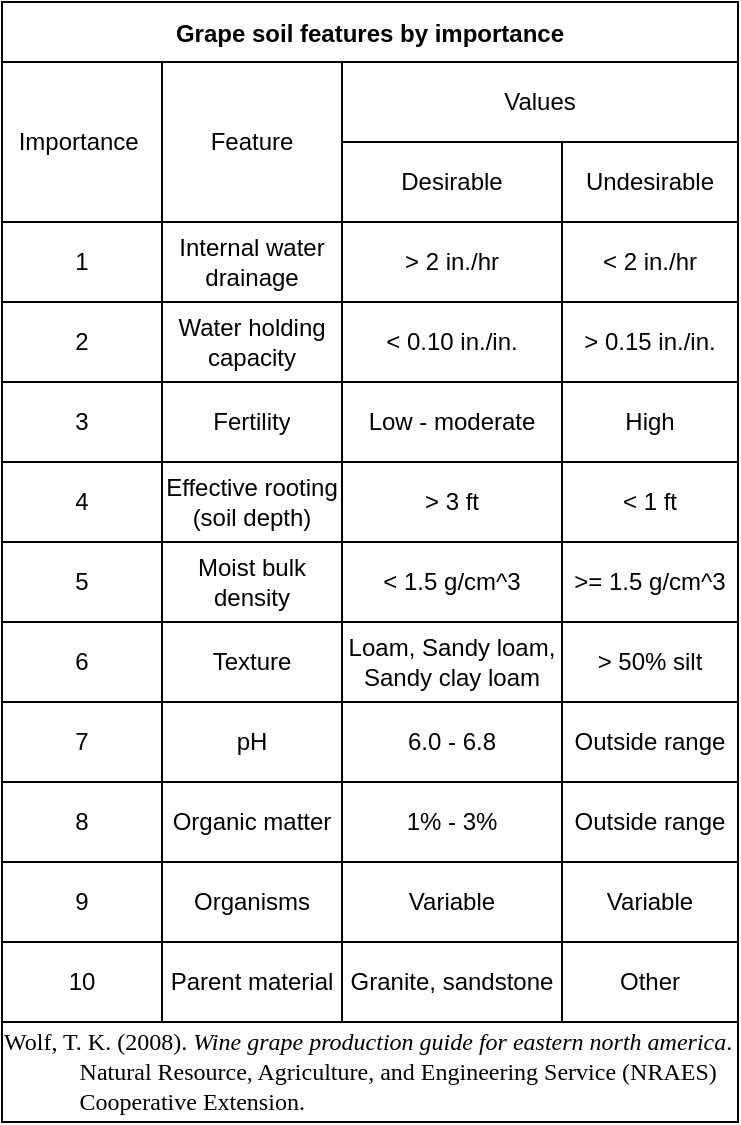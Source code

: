 <mxfile version="16.5.6" type="github">
  <diagram id="1BeaNvFZOrJ4yZ1JKT3H" name="Page-1">
    <mxGraphModel dx="1346" dy="620" grid="1" gridSize="10" guides="1" tooltips="1" connect="1" arrows="1" fold="1" page="0" pageScale="1" pageWidth="850" pageHeight="1100" math="0" shadow="0">
      <root>
        <mxCell id="0" />
        <mxCell id="1" parent="0" />
        <mxCell id="0N3fPxSNlgeO_tsuWIb--37" value="Grape soil features by importance" style="shape=table;startSize=30;container=1;collapsible=0;childLayout=tableLayout;fontStyle=1;align=center;" vertex="1" parent="1">
          <mxGeometry x="-50" y="40" width="368" height="560" as="geometry" />
        </mxCell>
        <mxCell id="0N3fPxSNlgeO_tsuWIb--38" value="" style="shape=tableRow;horizontal=0;startSize=0;swimlaneHead=0;swimlaneBody=0;top=0;left=0;bottom=0;right=0;collapsible=0;dropTarget=0;fillColor=none;points=[[0,0.5],[1,0.5]];portConstraint=eastwest;" vertex="1" parent="0N3fPxSNlgeO_tsuWIb--37">
          <mxGeometry y="30" width="368" height="40" as="geometry" />
        </mxCell>
        <mxCell id="0N3fPxSNlgeO_tsuWIb--99" value="&lt;span style=&quot;color: rgb(0, 0, 0); font-family: helvetica; font-size: 12px; font-style: normal; font-weight: normal; letter-spacing: normal; text-align: center; text-indent: 0px; text-transform: none; word-spacing: 0px; background-color: rgb(255, 255, 255); text-decoration: none; display: inline; float: none;&quot;&gt;Importance&amp;nbsp;&lt;/span&gt;" style="shape=partialRectangle;html=1;whiteSpace=wrap;connectable=0;fillColor=none;top=0;left=0;bottom=0;right=0;overflow=hidden;rowspan=2;colspan=1;" vertex="1" parent="0N3fPxSNlgeO_tsuWIb--38">
          <mxGeometry width="80" height="80" as="geometry">
            <mxRectangle width="80" height="40" as="alternateBounds" />
          </mxGeometry>
        </mxCell>
        <mxCell id="0N3fPxSNlgeO_tsuWIb--39" value="Feature" style="shape=partialRectangle;html=1;whiteSpace=wrap;connectable=0;fillColor=none;top=0;left=0;bottom=0;right=0;overflow=hidden;rowspan=2;colspan=1;" vertex="1" parent="0N3fPxSNlgeO_tsuWIb--38">
          <mxGeometry x="80" width="90" height="80" as="geometry">
            <mxRectangle width="90" height="40" as="alternateBounds" />
          </mxGeometry>
        </mxCell>
        <mxCell id="0N3fPxSNlgeO_tsuWIb--40" value="Values" style="shape=partialRectangle;html=1;whiteSpace=wrap;connectable=0;fillColor=none;top=0;left=0;bottom=0;right=0;overflow=hidden;rowspan=1;colspan=2;" vertex="1" parent="0N3fPxSNlgeO_tsuWIb--38">
          <mxGeometry x="170" width="198" height="40" as="geometry">
            <mxRectangle width="110" height="40" as="alternateBounds" />
          </mxGeometry>
        </mxCell>
        <mxCell id="0N3fPxSNlgeO_tsuWIb--86" style="shape=partialRectangle;html=1;whiteSpace=wrap;connectable=0;fillColor=none;top=0;left=0;bottom=0;right=0;overflow=hidden;" vertex="1" visible="0" parent="0N3fPxSNlgeO_tsuWIb--38">
          <mxGeometry x="280" width="88" height="40" as="geometry">
            <mxRectangle width="88" height="40" as="alternateBounds" />
          </mxGeometry>
        </mxCell>
        <mxCell id="0N3fPxSNlgeO_tsuWIb--94" style="shape=tableRow;horizontal=0;startSize=0;swimlaneHead=0;swimlaneBody=0;top=0;left=0;bottom=0;right=0;collapsible=0;dropTarget=0;fillColor=none;points=[[0,0.5],[1,0.5]];portConstraint=eastwest;" vertex="1" parent="0N3fPxSNlgeO_tsuWIb--37">
          <mxGeometry y="70" width="368" height="40" as="geometry" />
        </mxCell>
        <mxCell id="0N3fPxSNlgeO_tsuWIb--100" style="shape=partialRectangle;html=1;whiteSpace=wrap;connectable=0;fillColor=none;top=0;left=0;bottom=0;right=0;overflow=hidden;" vertex="1" visible="0" parent="0N3fPxSNlgeO_tsuWIb--94">
          <mxGeometry width="80" height="40" as="geometry">
            <mxRectangle width="80" height="40" as="alternateBounds" />
          </mxGeometry>
        </mxCell>
        <mxCell id="0N3fPxSNlgeO_tsuWIb--95" style="shape=partialRectangle;html=1;whiteSpace=wrap;connectable=0;fillColor=none;top=0;left=0;bottom=0;right=0;overflow=hidden;" vertex="1" visible="0" parent="0N3fPxSNlgeO_tsuWIb--94">
          <mxGeometry x="80" width="90" height="40" as="geometry">
            <mxRectangle width="90" height="40" as="alternateBounds" />
          </mxGeometry>
        </mxCell>
        <mxCell id="0N3fPxSNlgeO_tsuWIb--96" value="Desirable" style="shape=partialRectangle;html=1;whiteSpace=wrap;connectable=0;fillColor=none;top=0;left=0;bottom=0;right=0;overflow=hidden;" vertex="1" parent="0N3fPxSNlgeO_tsuWIb--94">
          <mxGeometry x="170" width="110" height="40" as="geometry">
            <mxRectangle width="110" height="40" as="alternateBounds" />
          </mxGeometry>
        </mxCell>
        <mxCell id="0N3fPxSNlgeO_tsuWIb--97" value="Undesirable" style="shape=partialRectangle;html=1;whiteSpace=wrap;connectable=0;fillColor=none;top=0;left=0;bottom=0;right=0;overflow=hidden;" vertex="1" parent="0N3fPxSNlgeO_tsuWIb--94">
          <mxGeometry x="280" width="88" height="40" as="geometry">
            <mxRectangle width="88" height="40" as="alternateBounds" />
          </mxGeometry>
        </mxCell>
        <mxCell id="0N3fPxSNlgeO_tsuWIb--42" value="" style="shape=tableRow;horizontal=0;startSize=0;swimlaneHead=0;swimlaneBody=0;top=0;left=0;bottom=0;right=0;collapsible=0;dropTarget=0;fillColor=none;points=[[0,0.5],[1,0.5]];portConstraint=eastwest;" vertex="1" parent="0N3fPxSNlgeO_tsuWIb--37">
          <mxGeometry y="110" width="368" height="40" as="geometry" />
        </mxCell>
        <mxCell id="0N3fPxSNlgeO_tsuWIb--101" value="1" style="shape=partialRectangle;html=1;whiteSpace=wrap;connectable=0;fillColor=none;top=0;left=0;bottom=0;right=0;overflow=hidden;" vertex="1" parent="0N3fPxSNlgeO_tsuWIb--42">
          <mxGeometry width="80" height="40" as="geometry">
            <mxRectangle width="80" height="40" as="alternateBounds" />
          </mxGeometry>
        </mxCell>
        <mxCell id="0N3fPxSNlgeO_tsuWIb--43" value="Internal water drainage" style="shape=partialRectangle;html=1;whiteSpace=wrap;connectable=0;fillColor=none;top=0;left=0;bottom=0;right=0;overflow=hidden;" vertex="1" parent="0N3fPxSNlgeO_tsuWIb--42">
          <mxGeometry x="80" width="90" height="40" as="geometry">
            <mxRectangle width="90" height="40" as="alternateBounds" />
          </mxGeometry>
        </mxCell>
        <mxCell id="0N3fPxSNlgeO_tsuWIb--44" value="&amp;gt; 2 in./hr" style="shape=partialRectangle;html=1;whiteSpace=wrap;connectable=0;fillColor=none;top=0;left=0;bottom=0;right=0;overflow=hidden;" vertex="1" parent="0N3fPxSNlgeO_tsuWIb--42">
          <mxGeometry x="170" width="110" height="40" as="geometry">
            <mxRectangle width="110" height="40" as="alternateBounds" />
          </mxGeometry>
        </mxCell>
        <mxCell id="0N3fPxSNlgeO_tsuWIb--87" value="&lt;span&gt;&amp;lt; 2 in./hr&lt;/span&gt;" style="shape=partialRectangle;html=1;whiteSpace=wrap;connectable=0;fillColor=none;top=0;left=0;bottom=0;right=0;overflow=hidden;" vertex="1" parent="0N3fPxSNlgeO_tsuWIb--42">
          <mxGeometry x="280" width="88" height="40" as="geometry">
            <mxRectangle width="88" height="40" as="alternateBounds" />
          </mxGeometry>
        </mxCell>
        <mxCell id="0N3fPxSNlgeO_tsuWIb--46" value="" style="shape=tableRow;horizontal=0;startSize=0;swimlaneHead=0;swimlaneBody=0;top=0;left=0;bottom=0;right=0;collapsible=0;dropTarget=0;fillColor=none;points=[[0,0.5],[1,0.5]];portConstraint=eastwest;" vertex="1" parent="0N3fPxSNlgeO_tsuWIb--37">
          <mxGeometry y="150" width="368" height="40" as="geometry" />
        </mxCell>
        <mxCell id="0N3fPxSNlgeO_tsuWIb--102" value="2" style="shape=partialRectangle;html=1;whiteSpace=wrap;connectable=0;fillColor=none;top=0;left=0;bottom=0;right=0;overflow=hidden;" vertex="1" parent="0N3fPxSNlgeO_tsuWIb--46">
          <mxGeometry width="80" height="40" as="geometry">
            <mxRectangle width="80" height="40" as="alternateBounds" />
          </mxGeometry>
        </mxCell>
        <mxCell id="0N3fPxSNlgeO_tsuWIb--47" value="Water holding capacity" style="shape=partialRectangle;html=1;whiteSpace=wrap;connectable=0;fillColor=none;top=0;left=0;bottom=0;right=0;overflow=hidden;" vertex="1" parent="0N3fPxSNlgeO_tsuWIb--46">
          <mxGeometry x="80" width="90" height="40" as="geometry">
            <mxRectangle width="90" height="40" as="alternateBounds" />
          </mxGeometry>
        </mxCell>
        <mxCell id="0N3fPxSNlgeO_tsuWIb--48" value="&amp;lt; 0.10 in./in." style="shape=partialRectangle;html=1;whiteSpace=wrap;connectable=0;fillColor=none;top=0;left=0;bottom=0;right=0;overflow=hidden;" vertex="1" parent="0N3fPxSNlgeO_tsuWIb--46">
          <mxGeometry x="170" width="110" height="40" as="geometry">
            <mxRectangle width="110" height="40" as="alternateBounds" />
          </mxGeometry>
        </mxCell>
        <mxCell id="0N3fPxSNlgeO_tsuWIb--88" value="&amp;gt; 0.15 in./in." style="shape=partialRectangle;html=1;whiteSpace=wrap;connectable=0;fillColor=none;top=0;left=0;bottom=0;right=0;overflow=hidden;" vertex="1" parent="0N3fPxSNlgeO_tsuWIb--46">
          <mxGeometry x="280" width="88" height="40" as="geometry">
            <mxRectangle width="88" height="40" as="alternateBounds" />
          </mxGeometry>
        </mxCell>
        <mxCell id="0N3fPxSNlgeO_tsuWIb--50" value="" style="shape=tableRow;horizontal=0;startSize=0;swimlaneHead=0;swimlaneBody=0;top=0;left=0;bottom=0;right=0;collapsible=0;dropTarget=0;fillColor=none;points=[[0,0.5],[1,0.5]];portConstraint=eastwest;" vertex="1" parent="0N3fPxSNlgeO_tsuWIb--37">
          <mxGeometry y="190" width="368" height="40" as="geometry" />
        </mxCell>
        <mxCell id="0N3fPxSNlgeO_tsuWIb--103" value="3" style="shape=partialRectangle;html=1;whiteSpace=wrap;connectable=0;fillColor=none;top=0;left=0;bottom=0;right=0;overflow=hidden;" vertex="1" parent="0N3fPxSNlgeO_tsuWIb--50">
          <mxGeometry width="80" height="40" as="geometry">
            <mxRectangle width="80" height="40" as="alternateBounds" />
          </mxGeometry>
        </mxCell>
        <mxCell id="0N3fPxSNlgeO_tsuWIb--51" value="Fertility" style="shape=partialRectangle;html=1;whiteSpace=wrap;connectable=0;fillColor=none;top=0;left=0;bottom=0;right=0;overflow=hidden;" vertex="1" parent="0N3fPxSNlgeO_tsuWIb--50">
          <mxGeometry x="80" width="90" height="40" as="geometry">
            <mxRectangle width="90" height="40" as="alternateBounds" />
          </mxGeometry>
        </mxCell>
        <mxCell id="0N3fPxSNlgeO_tsuWIb--52" value="Low - moderate" style="shape=partialRectangle;html=1;whiteSpace=wrap;connectable=0;fillColor=none;top=0;left=0;bottom=0;right=0;overflow=hidden;" vertex="1" parent="0N3fPxSNlgeO_tsuWIb--50">
          <mxGeometry x="170" width="110" height="40" as="geometry">
            <mxRectangle width="110" height="40" as="alternateBounds" />
          </mxGeometry>
        </mxCell>
        <mxCell id="0N3fPxSNlgeO_tsuWIb--89" value="High" style="shape=partialRectangle;html=1;whiteSpace=wrap;connectable=0;fillColor=none;top=0;left=0;bottom=0;right=0;overflow=hidden;" vertex="1" parent="0N3fPxSNlgeO_tsuWIb--50">
          <mxGeometry x="280" width="88" height="40" as="geometry">
            <mxRectangle width="88" height="40" as="alternateBounds" />
          </mxGeometry>
        </mxCell>
        <mxCell id="0N3fPxSNlgeO_tsuWIb--54" value="" style="shape=tableRow;horizontal=0;startSize=0;swimlaneHead=0;swimlaneBody=0;top=0;left=0;bottom=0;right=0;collapsible=0;dropTarget=0;fillColor=none;points=[[0,0.5],[1,0.5]];portConstraint=eastwest;" vertex="1" parent="0N3fPxSNlgeO_tsuWIb--37">
          <mxGeometry y="230" width="368" height="40" as="geometry" />
        </mxCell>
        <mxCell id="0N3fPxSNlgeO_tsuWIb--104" value="4" style="shape=partialRectangle;html=1;whiteSpace=wrap;connectable=0;fillColor=none;top=0;left=0;bottom=0;right=0;overflow=hidden;" vertex="1" parent="0N3fPxSNlgeO_tsuWIb--54">
          <mxGeometry width="80" height="40" as="geometry">
            <mxRectangle width="80" height="40" as="alternateBounds" />
          </mxGeometry>
        </mxCell>
        <mxCell id="0N3fPxSNlgeO_tsuWIb--55" value="Effective rooting (soil depth)" style="shape=partialRectangle;html=1;whiteSpace=wrap;connectable=0;fillColor=none;top=0;left=0;bottom=0;right=0;overflow=hidden;" vertex="1" parent="0N3fPxSNlgeO_tsuWIb--54">
          <mxGeometry x="80" width="90" height="40" as="geometry">
            <mxRectangle width="90" height="40" as="alternateBounds" />
          </mxGeometry>
        </mxCell>
        <mxCell id="0N3fPxSNlgeO_tsuWIb--56" value="&amp;gt; 3 ft" style="shape=partialRectangle;html=1;whiteSpace=wrap;connectable=0;fillColor=none;top=0;left=0;bottom=0;right=0;overflow=hidden;" vertex="1" parent="0N3fPxSNlgeO_tsuWIb--54">
          <mxGeometry x="170" width="110" height="40" as="geometry">
            <mxRectangle width="110" height="40" as="alternateBounds" />
          </mxGeometry>
        </mxCell>
        <mxCell id="0N3fPxSNlgeO_tsuWIb--90" value="&amp;lt; 1 ft" style="shape=partialRectangle;html=1;whiteSpace=wrap;connectable=0;fillColor=none;top=0;left=0;bottom=0;right=0;overflow=hidden;" vertex="1" parent="0N3fPxSNlgeO_tsuWIb--54">
          <mxGeometry x="280" width="88" height="40" as="geometry">
            <mxRectangle width="88" height="40" as="alternateBounds" />
          </mxGeometry>
        </mxCell>
        <mxCell id="0N3fPxSNlgeO_tsuWIb--58" value="" style="shape=tableRow;horizontal=0;startSize=0;swimlaneHead=0;swimlaneBody=0;top=0;left=0;bottom=0;right=0;collapsible=0;dropTarget=0;fillColor=none;points=[[0,0.5],[1,0.5]];portConstraint=eastwest;" vertex="1" parent="0N3fPxSNlgeO_tsuWIb--37">
          <mxGeometry y="270" width="368" height="40" as="geometry" />
        </mxCell>
        <mxCell id="0N3fPxSNlgeO_tsuWIb--105" value="5" style="shape=partialRectangle;html=1;whiteSpace=wrap;connectable=0;fillColor=none;top=0;left=0;bottom=0;right=0;overflow=hidden;" vertex="1" parent="0N3fPxSNlgeO_tsuWIb--58">
          <mxGeometry width="80" height="40" as="geometry">
            <mxRectangle width="80" height="40" as="alternateBounds" />
          </mxGeometry>
        </mxCell>
        <mxCell id="0N3fPxSNlgeO_tsuWIb--59" value="Moist bulk density" style="shape=partialRectangle;html=1;whiteSpace=wrap;connectable=0;fillColor=none;top=0;left=0;bottom=0;right=0;overflow=hidden;" vertex="1" parent="0N3fPxSNlgeO_tsuWIb--58">
          <mxGeometry x="80" width="90" height="40" as="geometry">
            <mxRectangle width="90" height="40" as="alternateBounds" />
          </mxGeometry>
        </mxCell>
        <mxCell id="0N3fPxSNlgeO_tsuWIb--60" value="&amp;lt; 1.5 g/cm^3" style="shape=partialRectangle;html=1;whiteSpace=wrap;connectable=0;fillColor=none;top=0;left=0;bottom=0;right=0;overflow=hidden;" vertex="1" parent="0N3fPxSNlgeO_tsuWIb--58">
          <mxGeometry x="170" width="110" height="40" as="geometry">
            <mxRectangle width="110" height="40" as="alternateBounds" />
          </mxGeometry>
        </mxCell>
        <mxCell id="0N3fPxSNlgeO_tsuWIb--91" value="&amp;gt;= 1.5 g/cm^3" style="shape=partialRectangle;html=1;whiteSpace=wrap;connectable=0;fillColor=none;top=0;left=0;bottom=0;right=0;overflow=hidden;" vertex="1" parent="0N3fPxSNlgeO_tsuWIb--58">
          <mxGeometry x="280" width="88" height="40" as="geometry">
            <mxRectangle width="88" height="40" as="alternateBounds" />
          </mxGeometry>
        </mxCell>
        <mxCell id="0N3fPxSNlgeO_tsuWIb--62" value="" style="shape=tableRow;horizontal=0;startSize=0;swimlaneHead=0;swimlaneBody=0;top=0;left=0;bottom=0;right=0;collapsible=0;dropTarget=0;fillColor=none;points=[[0,0.5],[1,0.5]];portConstraint=eastwest;" vertex="1" parent="0N3fPxSNlgeO_tsuWIb--37">
          <mxGeometry y="310" width="368" height="40" as="geometry" />
        </mxCell>
        <mxCell id="0N3fPxSNlgeO_tsuWIb--106" value="6" style="shape=partialRectangle;html=1;whiteSpace=wrap;connectable=0;fillColor=none;top=0;left=0;bottom=0;right=0;overflow=hidden;" vertex="1" parent="0N3fPxSNlgeO_tsuWIb--62">
          <mxGeometry width="80" height="40" as="geometry">
            <mxRectangle width="80" height="40" as="alternateBounds" />
          </mxGeometry>
        </mxCell>
        <mxCell id="0N3fPxSNlgeO_tsuWIb--63" value="Texture" style="shape=partialRectangle;html=1;whiteSpace=wrap;connectable=0;fillColor=none;top=0;left=0;bottom=0;right=0;overflow=hidden;" vertex="1" parent="0N3fPxSNlgeO_tsuWIb--62">
          <mxGeometry x="80" width="90" height="40" as="geometry">
            <mxRectangle width="90" height="40" as="alternateBounds" />
          </mxGeometry>
        </mxCell>
        <mxCell id="0N3fPxSNlgeO_tsuWIb--64" value="Loam, Sandy loam, Sandy clay loam" style="shape=partialRectangle;html=1;whiteSpace=wrap;connectable=0;fillColor=none;top=0;left=0;bottom=0;right=0;overflow=hidden;" vertex="1" parent="0N3fPxSNlgeO_tsuWIb--62">
          <mxGeometry x="170" width="110" height="40" as="geometry">
            <mxRectangle width="110" height="40" as="alternateBounds" />
          </mxGeometry>
        </mxCell>
        <mxCell id="0N3fPxSNlgeO_tsuWIb--92" value="&amp;gt; 50% silt" style="shape=partialRectangle;html=1;whiteSpace=wrap;connectable=0;fillColor=none;top=0;left=0;bottom=0;right=0;overflow=hidden;" vertex="1" parent="0N3fPxSNlgeO_tsuWIb--62">
          <mxGeometry x="280" width="88" height="40" as="geometry">
            <mxRectangle width="88" height="40" as="alternateBounds" />
          </mxGeometry>
        </mxCell>
        <mxCell id="0N3fPxSNlgeO_tsuWIb--66" value="" style="shape=tableRow;horizontal=0;startSize=0;swimlaneHead=0;swimlaneBody=0;top=0;left=0;bottom=0;right=0;collapsible=0;dropTarget=0;fillColor=none;points=[[0,0.5],[1,0.5]];portConstraint=eastwest;" vertex="1" parent="0N3fPxSNlgeO_tsuWIb--37">
          <mxGeometry y="350" width="368" height="40" as="geometry" />
        </mxCell>
        <mxCell id="0N3fPxSNlgeO_tsuWIb--107" value="7" style="shape=partialRectangle;html=1;whiteSpace=wrap;connectable=0;fillColor=none;top=0;left=0;bottom=0;right=0;overflow=hidden;" vertex="1" parent="0N3fPxSNlgeO_tsuWIb--66">
          <mxGeometry width="80" height="40" as="geometry">
            <mxRectangle width="80" height="40" as="alternateBounds" />
          </mxGeometry>
        </mxCell>
        <mxCell id="0N3fPxSNlgeO_tsuWIb--67" value="pH" style="shape=partialRectangle;html=1;whiteSpace=wrap;connectable=0;fillColor=none;top=0;left=0;bottom=0;right=0;overflow=hidden;" vertex="1" parent="0N3fPxSNlgeO_tsuWIb--66">
          <mxGeometry x="80" width="90" height="40" as="geometry">
            <mxRectangle width="90" height="40" as="alternateBounds" />
          </mxGeometry>
        </mxCell>
        <mxCell id="0N3fPxSNlgeO_tsuWIb--68" value="6.0 - 6.8" style="shape=partialRectangle;html=1;whiteSpace=wrap;connectable=0;fillColor=none;top=0;left=0;bottom=0;right=0;overflow=hidden;" vertex="1" parent="0N3fPxSNlgeO_tsuWIb--66">
          <mxGeometry x="170" width="110" height="40" as="geometry">
            <mxRectangle width="110" height="40" as="alternateBounds" />
          </mxGeometry>
        </mxCell>
        <mxCell id="0N3fPxSNlgeO_tsuWIb--93" value="Outside range" style="shape=partialRectangle;html=1;whiteSpace=wrap;connectable=0;fillColor=none;top=0;left=0;bottom=0;right=0;overflow=hidden;" vertex="1" parent="0N3fPxSNlgeO_tsuWIb--66">
          <mxGeometry x="280" width="88" height="40" as="geometry">
            <mxRectangle width="88" height="40" as="alternateBounds" />
          </mxGeometry>
        </mxCell>
        <mxCell id="0N3fPxSNlgeO_tsuWIb--118" value="" style="shape=tableRow;horizontal=0;startSize=0;swimlaneHead=0;swimlaneBody=0;top=0;left=0;bottom=0;right=0;collapsible=0;dropTarget=0;fillColor=none;points=[[0,0.5],[1,0.5]];portConstraint=eastwest;" vertex="1" parent="0N3fPxSNlgeO_tsuWIb--37">
          <mxGeometry y="390" width="368" height="40" as="geometry" />
        </mxCell>
        <mxCell id="0N3fPxSNlgeO_tsuWIb--119" value="8" style="shape=partialRectangle;html=1;whiteSpace=wrap;connectable=0;fillColor=none;top=0;left=0;bottom=0;right=0;overflow=hidden;" vertex="1" parent="0N3fPxSNlgeO_tsuWIb--118">
          <mxGeometry width="80" height="40" as="geometry">
            <mxRectangle width="80" height="40" as="alternateBounds" />
          </mxGeometry>
        </mxCell>
        <mxCell id="0N3fPxSNlgeO_tsuWIb--120" value="Organic matter" style="shape=partialRectangle;html=1;whiteSpace=wrap;connectable=0;fillColor=none;top=0;left=0;bottom=0;right=0;overflow=hidden;" vertex="1" parent="0N3fPxSNlgeO_tsuWIb--118">
          <mxGeometry x="80" width="90" height="40" as="geometry">
            <mxRectangle width="90" height="40" as="alternateBounds" />
          </mxGeometry>
        </mxCell>
        <mxCell id="0N3fPxSNlgeO_tsuWIb--121" value="1% - 3%" style="shape=partialRectangle;html=1;whiteSpace=wrap;connectable=0;fillColor=none;top=0;left=0;bottom=0;right=0;overflow=hidden;" vertex="1" parent="0N3fPxSNlgeO_tsuWIb--118">
          <mxGeometry x="170" width="110" height="40" as="geometry">
            <mxRectangle width="110" height="40" as="alternateBounds" />
          </mxGeometry>
        </mxCell>
        <mxCell id="0N3fPxSNlgeO_tsuWIb--122" value="Outside range" style="shape=partialRectangle;html=1;whiteSpace=wrap;connectable=0;fillColor=none;top=0;left=0;bottom=0;right=0;overflow=hidden;" vertex="1" parent="0N3fPxSNlgeO_tsuWIb--118">
          <mxGeometry x="280" width="88" height="40" as="geometry">
            <mxRectangle width="88" height="40" as="alternateBounds" />
          </mxGeometry>
        </mxCell>
        <mxCell id="0N3fPxSNlgeO_tsuWIb--123" value="" style="shape=tableRow;horizontal=0;startSize=0;swimlaneHead=0;swimlaneBody=0;top=0;left=0;bottom=0;right=0;collapsible=0;dropTarget=0;fillColor=none;points=[[0,0.5],[1,0.5]];portConstraint=eastwest;" vertex="1" parent="0N3fPxSNlgeO_tsuWIb--37">
          <mxGeometry y="430" width="368" height="40" as="geometry" />
        </mxCell>
        <mxCell id="0N3fPxSNlgeO_tsuWIb--124" value="9" style="shape=partialRectangle;html=1;whiteSpace=wrap;connectable=0;fillColor=none;top=0;left=0;bottom=0;right=0;overflow=hidden;" vertex="1" parent="0N3fPxSNlgeO_tsuWIb--123">
          <mxGeometry width="80" height="40" as="geometry">
            <mxRectangle width="80" height="40" as="alternateBounds" />
          </mxGeometry>
        </mxCell>
        <mxCell id="0N3fPxSNlgeO_tsuWIb--125" value="Organisms" style="shape=partialRectangle;html=1;whiteSpace=wrap;connectable=0;fillColor=none;top=0;left=0;bottom=0;right=0;overflow=hidden;" vertex="1" parent="0N3fPxSNlgeO_tsuWIb--123">
          <mxGeometry x="80" width="90" height="40" as="geometry">
            <mxRectangle width="90" height="40" as="alternateBounds" />
          </mxGeometry>
        </mxCell>
        <mxCell id="0N3fPxSNlgeO_tsuWIb--126" value="Variable" style="shape=partialRectangle;html=1;whiteSpace=wrap;connectable=0;fillColor=none;top=0;left=0;bottom=0;right=0;overflow=hidden;" vertex="1" parent="0N3fPxSNlgeO_tsuWIb--123">
          <mxGeometry x="170" width="110" height="40" as="geometry">
            <mxRectangle width="110" height="40" as="alternateBounds" />
          </mxGeometry>
        </mxCell>
        <mxCell id="0N3fPxSNlgeO_tsuWIb--127" value="Variable" style="shape=partialRectangle;html=1;whiteSpace=wrap;connectable=0;fillColor=none;top=0;left=0;bottom=0;right=0;overflow=hidden;" vertex="1" parent="0N3fPxSNlgeO_tsuWIb--123">
          <mxGeometry x="280" width="88" height="40" as="geometry">
            <mxRectangle width="88" height="40" as="alternateBounds" />
          </mxGeometry>
        </mxCell>
        <mxCell id="0N3fPxSNlgeO_tsuWIb--128" value="" style="shape=tableRow;horizontal=0;startSize=0;swimlaneHead=0;swimlaneBody=0;top=0;left=0;bottom=0;right=0;collapsible=0;dropTarget=0;fillColor=none;points=[[0,0.5],[1,0.5]];portConstraint=eastwest;" vertex="1" parent="0N3fPxSNlgeO_tsuWIb--37">
          <mxGeometry y="470" width="368" height="40" as="geometry" />
        </mxCell>
        <mxCell id="0N3fPxSNlgeO_tsuWIb--129" value="10" style="shape=partialRectangle;html=1;whiteSpace=wrap;connectable=0;fillColor=none;top=0;left=0;bottom=0;right=0;overflow=hidden;" vertex="1" parent="0N3fPxSNlgeO_tsuWIb--128">
          <mxGeometry width="80" height="40" as="geometry">
            <mxRectangle width="80" height="40" as="alternateBounds" />
          </mxGeometry>
        </mxCell>
        <mxCell id="0N3fPxSNlgeO_tsuWIb--130" value="Parent material" style="shape=partialRectangle;html=1;whiteSpace=wrap;connectable=0;fillColor=none;top=0;left=0;bottom=0;right=0;overflow=hidden;" vertex="1" parent="0N3fPxSNlgeO_tsuWIb--128">
          <mxGeometry x="80" width="90" height="40" as="geometry">
            <mxRectangle width="90" height="40" as="alternateBounds" />
          </mxGeometry>
        </mxCell>
        <mxCell id="0N3fPxSNlgeO_tsuWIb--131" value="Granite&lt;span style=&quot;white-space: pre&quot;&gt;, sandstone&lt;/span&gt;" style="shape=partialRectangle;html=1;whiteSpace=wrap;connectable=0;fillColor=none;top=0;left=0;bottom=0;right=0;overflow=hidden;" vertex="1" parent="0N3fPxSNlgeO_tsuWIb--128">
          <mxGeometry x="170" width="110" height="40" as="geometry">
            <mxRectangle width="110" height="40" as="alternateBounds" />
          </mxGeometry>
        </mxCell>
        <mxCell id="0N3fPxSNlgeO_tsuWIb--132" value="Other" style="shape=partialRectangle;html=1;whiteSpace=wrap;connectable=0;fillColor=none;top=0;left=0;bottom=0;right=0;overflow=hidden;" vertex="1" parent="0N3fPxSNlgeO_tsuWIb--128">
          <mxGeometry x="280" width="88" height="40" as="geometry">
            <mxRectangle width="88" height="40" as="alternateBounds" />
          </mxGeometry>
        </mxCell>
        <mxCell id="0N3fPxSNlgeO_tsuWIb--133" style="shape=tableRow;horizontal=0;startSize=0;swimlaneHead=0;swimlaneBody=0;top=0;left=0;bottom=0;right=0;collapsible=0;dropTarget=0;fillColor=none;points=[[0,0.5],[1,0.5]];portConstraint=eastwest;" vertex="1" parent="0N3fPxSNlgeO_tsuWIb--37">
          <mxGeometry y="510" width="368" height="50" as="geometry" />
        </mxCell>
        <mxCell id="0N3fPxSNlgeO_tsuWIb--134" value="&lt;p style=&quot;text-align: left ; margin: 0px 0px 12px 37.8px ; text-indent: -37.8px ; font-stretch: normal ; line-height: normal ; font-family: &amp;#34;times&amp;#34;&quot;&gt;&lt;span&gt;Wolf, T. K. (2008). &lt;i&gt;Wine grape production guide for eastern north america&lt;/i&gt;. Natural Resource, Agriculture, and Engineering Service (NRAES) Cooperative Extension.&amp;nbsp;&lt;/span&gt;&lt;/p&gt;" style="shape=partialRectangle;html=1;whiteSpace=wrap;connectable=0;fillColor=none;top=0;left=0;bottom=0;right=0;overflow=hidden;rowspan=1;colspan=4;" vertex="1" parent="0N3fPxSNlgeO_tsuWIb--133">
          <mxGeometry width="368" height="50" as="geometry">
            <mxRectangle width="80" height="50" as="alternateBounds" />
          </mxGeometry>
        </mxCell>
        <mxCell id="0N3fPxSNlgeO_tsuWIb--135" style="shape=partialRectangle;html=1;whiteSpace=wrap;connectable=0;fillColor=none;top=0;left=0;bottom=0;right=0;overflow=hidden;" vertex="1" visible="0" parent="0N3fPxSNlgeO_tsuWIb--133">
          <mxGeometry x="80" width="90" height="50" as="geometry">
            <mxRectangle width="90" height="50" as="alternateBounds" />
          </mxGeometry>
        </mxCell>
        <mxCell id="0N3fPxSNlgeO_tsuWIb--136" style="shape=partialRectangle;html=1;whiteSpace=wrap;connectable=0;fillColor=none;top=0;left=0;bottom=0;right=0;overflow=hidden;" vertex="1" visible="0" parent="0N3fPxSNlgeO_tsuWIb--133">
          <mxGeometry x="170" width="110" height="50" as="geometry">
            <mxRectangle width="110" height="50" as="alternateBounds" />
          </mxGeometry>
        </mxCell>
        <mxCell id="0N3fPxSNlgeO_tsuWIb--137" style="shape=partialRectangle;html=1;whiteSpace=wrap;connectable=0;fillColor=none;top=0;left=0;bottom=0;right=0;overflow=hidden;" vertex="1" visible="0" parent="0N3fPxSNlgeO_tsuWIb--133">
          <mxGeometry x="280" width="88" height="50" as="geometry">
            <mxRectangle width="88" height="50" as="alternateBounds" />
          </mxGeometry>
        </mxCell>
      </root>
    </mxGraphModel>
  </diagram>
</mxfile>

